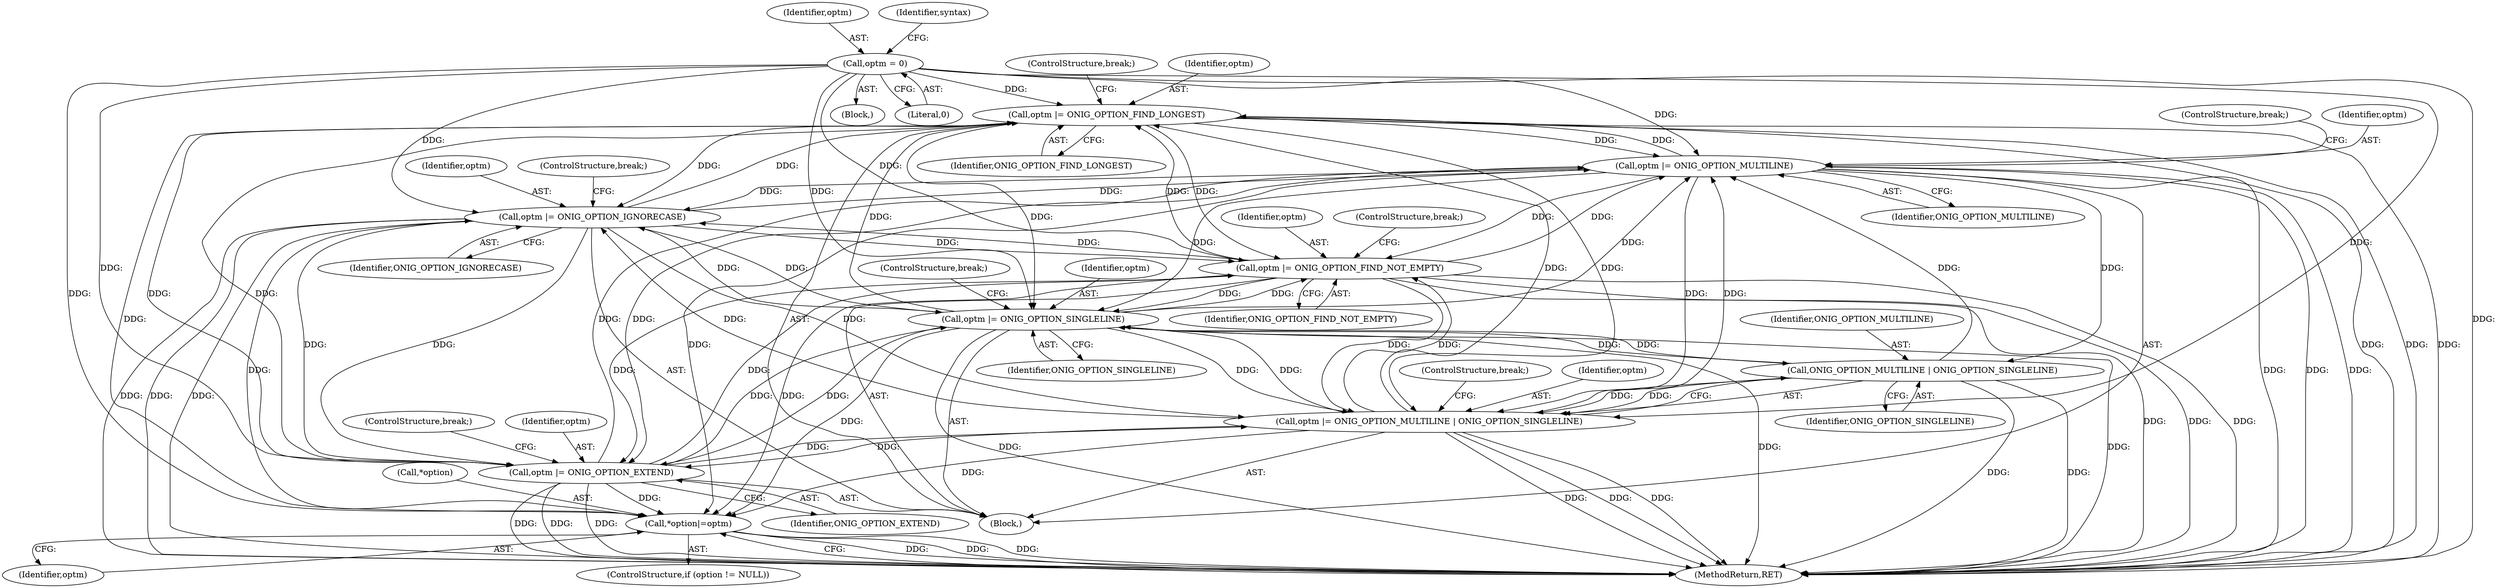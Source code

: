 digraph "0_php-src_5b597a2e5b28e2d5a52fc1be13f425f08f47cb62?w=1_4@pointer" {
"1000240" [label="(Call,*option|=optm)"];
"1000167" [label="(Call,optm |= ONIG_OPTION_FIND_LONGEST)"];
"1000150" [label="(Call,optm |= ONIG_OPTION_MULTILINE)"];
"1000140" [label="(Call,optm |= ONIG_OPTION_IGNORECASE)"];
"1000172" [label="(Call,optm |= ONIG_OPTION_FIND_NOT_EMPTY)"];
"1000155" [label="(Call,optm |= ONIG_OPTION_SINGLELINE)"];
"1000145" [label="(Call,optm |= ONIG_OPTION_EXTEND)"];
"1000110" [label="(Call,optm = 0)"];
"1000160" [label="(Call,optm |= ONIG_OPTION_MULTILINE | ONIG_OPTION_SINGLELINE)"];
"1000162" [label="(Call,ONIG_OPTION_MULTILINE | ONIG_OPTION_SINGLELINE)"];
"1000142" [label="(Identifier,ONIG_OPTION_IGNORECASE)"];
"1000111" [label="(Identifier,optm)"];
"1000138" [label="(Block,)"];
"1000244" [label="(MethodReturn,RET)"];
"1000106" [label="(Block,)"];
"1000170" [label="(ControlStructure,break;)"];
"1000145" [label="(Call,optm |= ONIG_OPTION_EXTEND)"];
"1000243" [label="(Identifier,optm)"];
"1000163" [label="(Identifier,ONIG_OPTION_MULTILINE)"];
"1000151" [label="(Identifier,optm)"];
"1000157" [label="(Identifier,ONIG_OPTION_SINGLELINE)"];
"1000167" [label="(Call,optm |= ONIG_OPTION_FIND_LONGEST)"];
"1000110" [label="(Call,optm = 0)"];
"1000115" [label="(Identifier,syntax)"];
"1000174" [label="(Identifier,ONIG_OPTION_FIND_NOT_EMPTY)"];
"1000240" [label="(Call,*option|=optm)"];
"1000236" [label="(ControlStructure,if (option != NULL))"];
"1000141" [label="(Identifier,optm)"];
"1000173" [label="(Identifier,optm)"];
"1000147" [label="(Identifier,ONIG_OPTION_EXTEND)"];
"1000168" [label="(Identifier,optm)"];
"1000156" [label="(Identifier,optm)"];
"1000150" [label="(Call,optm |= ONIG_OPTION_MULTILINE)"];
"1000152" [label="(Identifier,ONIG_OPTION_MULTILINE)"];
"1000241" [label="(Call,*option)"];
"1000112" [label="(Literal,0)"];
"1000165" [label="(ControlStructure,break;)"];
"1000175" [label="(ControlStructure,break;)"];
"1000172" [label="(Call,optm |= ONIG_OPTION_FIND_NOT_EMPTY)"];
"1000161" [label="(Identifier,optm)"];
"1000158" [label="(ControlStructure,break;)"];
"1000155" [label="(Call,optm |= ONIG_OPTION_SINGLELINE)"];
"1000148" [label="(ControlStructure,break;)"];
"1000169" [label="(Identifier,ONIG_OPTION_FIND_LONGEST)"];
"1000164" [label="(Identifier,ONIG_OPTION_SINGLELINE)"];
"1000160" [label="(Call,optm |= ONIG_OPTION_MULTILINE | ONIG_OPTION_SINGLELINE)"];
"1000162" [label="(Call,ONIG_OPTION_MULTILINE | ONIG_OPTION_SINGLELINE)"];
"1000143" [label="(ControlStructure,break;)"];
"1000146" [label="(Identifier,optm)"];
"1000153" [label="(ControlStructure,break;)"];
"1000140" [label="(Call,optm |= ONIG_OPTION_IGNORECASE)"];
"1000240" -> "1000236"  [label="AST: "];
"1000240" -> "1000243"  [label="CFG: "];
"1000241" -> "1000240"  [label="AST: "];
"1000243" -> "1000240"  [label="AST: "];
"1000244" -> "1000240"  [label="CFG: "];
"1000240" -> "1000244"  [label="DDG: "];
"1000240" -> "1000244"  [label="DDG: "];
"1000240" -> "1000244"  [label="DDG: "];
"1000167" -> "1000240"  [label="DDG: "];
"1000150" -> "1000240"  [label="DDG: "];
"1000140" -> "1000240"  [label="DDG: "];
"1000172" -> "1000240"  [label="DDG: "];
"1000155" -> "1000240"  [label="DDG: "];
"1000145" -> "1000240"  [label="DDG: "];
"1000110" -> "1000240"  [label="DDG: "];
"1000160" -> "1000240"  [label="DDG: "];
"1000167" -> "1000138"  [label="AST: "];
"1000167" -> "1000169"  [label="CFG: "];
"1000168" -> "1000167"  [label="AST: "];
"1000169" -> "1000167"  [label="AST: "];
"1000170" -> "1000167"  [label="CFG: "];
"1000167" -> "1000244"  [label="DDG: "];
"1000167" -> "1000244"  [label="DDG: "];
"1000167" -> "1000244"  [label="DDG: "];
"1000167" -> "1000140"  [label="DDG: "];
"1000167" -> "1000145"  [label="DDG: "];
"1000167" -> "1000150"  [label="DDG: "];
"1000167" -> "1000155"  [label="DDG: "];
"1000167" -> "1000160"  [label="DDG: "];
"1000150" -> "1000167"  [label="DDG: "];
"1000140" -> "1000167"  [label="DDG: "];
"1000172" -> "1000167"  [label="DDG: "];
"1000155" -> "1000167"  [label="DDG: "];
"1000145" -> "1000167"  [label="DDG: "];
"1000110" -> "1000167"  [label="DDG: "];
"1000160" -> "1000167"  [label="DDG: "];
"1000167" -> "1000172"  [label="DDG: "];
"1000150" -> "1000138"  [label="AST: "];
"1000150" -> "1000152"  [label="CFG: "];
"1000151" -> "1000150"  [label="AST: "];
"1000152" -> "1000150"  [label="AST: "];
"1000153" -> "1000150"  [label="CFG: "];
"1000150" -> "1000244"  [label="DDG: "];
"1000150" -> "1000244"  [label="DDG: "];
"1000150" -> "1000244"  [label="DDG: "];
"1000150" -> "1000140"  [label="DDG: "];
"1000150" -> "1000145"  [label="DDG: "];
"1000140" -> "1000150"  [label="DDG: "];
"1000172" -> "1000150"  [label="DDG: "];
"1000155" -> "1000150"  [label="DDG: "];
"1000145" -> "1000150"  [label="DDG: "];
"1000110" -> "1000150"  [label="DDG: "];
"1000160" -> "1000150"  [label="DDG: "];
"1000162" -> "1000150"  [label="DDG: "];
"1000150" -> "1000155"  [label="DDG: "];
"1000150" -> "1000160"  [label="DDG: "];
"1000150" -> "1000162"  [label="DDG: "];
"1000150" -> "1000172"  [label="DDG: "];
"1000140" -> "1000138"  [label="AST: "];
"1000140" -> "1000142"  [label="CFG: "];
"1000141" -> "1000140"  [label="AST: "];
"1000142" -> "1000140"  [label="AST: "];
"1000143" -> "1000140"  [label="CFG: "];
"1000140" -> "1000244"  [label="DDG: "];
"1000140" -> "1000244"  [label="DDG: "];
"1000140" -> "1000244"  [label="DDG: "];
"1000172" -> "1000140"  [label="DDG: "];
"1000155" -> "1000140"  [label="DDG: "];
"1000145" -> "1000140"  [label="DDG: "];
"1000110" -> "1000140"  [label="DDG: "];
"1000160" -> "1000140"  [label="DDG: "];
"1000140" -> "1000145"  [label="DDG: "];
"1000140" -> "1000155"  [label="DDG: "];
"1000140" -> "1000160"  [label="DDG: "];
"1000140" -> "1000172"  [label="DDG: "];
"1000172" -> "1000138"  [label="AST: "];
"1000172" -> "1000174"  [label="CFG: "];
"1000173" -> "1000172"  [label="AST: "];
"1000174" -> "1000172"  [label="AST: "];
"1000175" -> "1000172"  [label="CFG: "];
"1000172" -> "1000244"  [label="DDG: "];
"1000172" -> "1000244"  [label="DDG: "];
"1000172" -> "1000244"  [label="DDG: "];
"1000172" -> "1000145"  [label="DDG: "];
"1000172" -> "1000155"  [label="DDG: "];
"1000172" -> "1000160"  [label="DDG: "];
"1000155" -> "1000172"  [label="DDG: "];
"1000145" -> "1000172"  [label="DDG: "];
"1000110" -> "1000172"  [label="DDG: "];
"1000160" -> "1000172"  [label="DDG: "];
"1000155" -> "1000138"  [label="AST: "];
"1000155" -> "1000157"  [label="CFG: "];
"1000156" -> "1000155"  [label="AST: "];
"1000157" -> "1000155"  [label="AST: "];
"1000158" -> "1000155"  [label="CFG: "];
"1000155" -> "1000244"  [label="DDG: "];
"1000155" -> "1000244"  [label="DDG: "];
"1000155" -> "1000244"  [label="DDG: "];
"1000155" -> "1000145"  [label="DDG: "];
"1000145" -> "1000155"  [label="DDG: "];
"1000110" -> "1000155"  [label="DDG: "];
"1000160" -> "1000155"  [label="DDG: "];
"1000162" -> "1000155"  [label="DDG: "];
"1000155" -> "1000160"  [label="DDG: "];
"1000155" -> "1000162"  [label="DDG: "];
"1000145" -> "1000138"  [label="AST: "];
"1000145" -> "1000147"  [label="CFG: "];
"1000146" -> "1000145"  [label="AST: "];
"1000147" -> "1000145"  [label="AST: "];
"1000148" -> "1000145"  [label="CFG: "];
"1000145" -> "1000244"  [label="DDG: "];
"1000145" -> "1000244"  [label="DDG: "];
"1000145" -> "1000244"  [label="DDG: "];
"1000110" -> "1000145"  [label="DDG: "];
"1000160" -> "1000145"  [label="DDG: "];
"1000145" -> "1000160"  [label="DDG: "];
"1000110" -> "1000106"  [label="AST: "];
"1000110" -> "1000112"  [label="CFG: "];
"1000111" -> "1000110"  [label="AST: "];
"1000112" -> "1000110"  [label="AST: "];
"1000115" -> "1000110"  [label="CFG: "];
"1000110" -> "1000244"  [label="DDG: "];
"1000110" -> "1000160"  [label="DDG: "];
"1000160" -> "1000138"  [label="AST: "];
"1000160" -> "1000162"  [label="CFG: "];
"1000161" -> "1000160"  [label="AST: "];
"1000162" -> "1000160"  [label="AST: "];
"1000165" -> "1000160"  [label="CFG: "];
"1000160" -> "1000244"  [label="DDG: "];
"1000160" -> "1000244"  [label="DDG: "];
"1000160" -> "1000244"  [label="DDG: "];
"1000162" -> "1000160"  [label="DDG: "];
"1000162" -> "1000160"  [label="DDG: "];
"1000162" -> "1000164"  [label="CFG: "];
"1000163" -> "1000162"  [label="AST: "];
"1000164" -> "1000162"  [label="AST: "];
"1000162" -> "1000244"  [label="DDG: "];
"1000162" -> "1000244"  [label="DDG: "];
}
